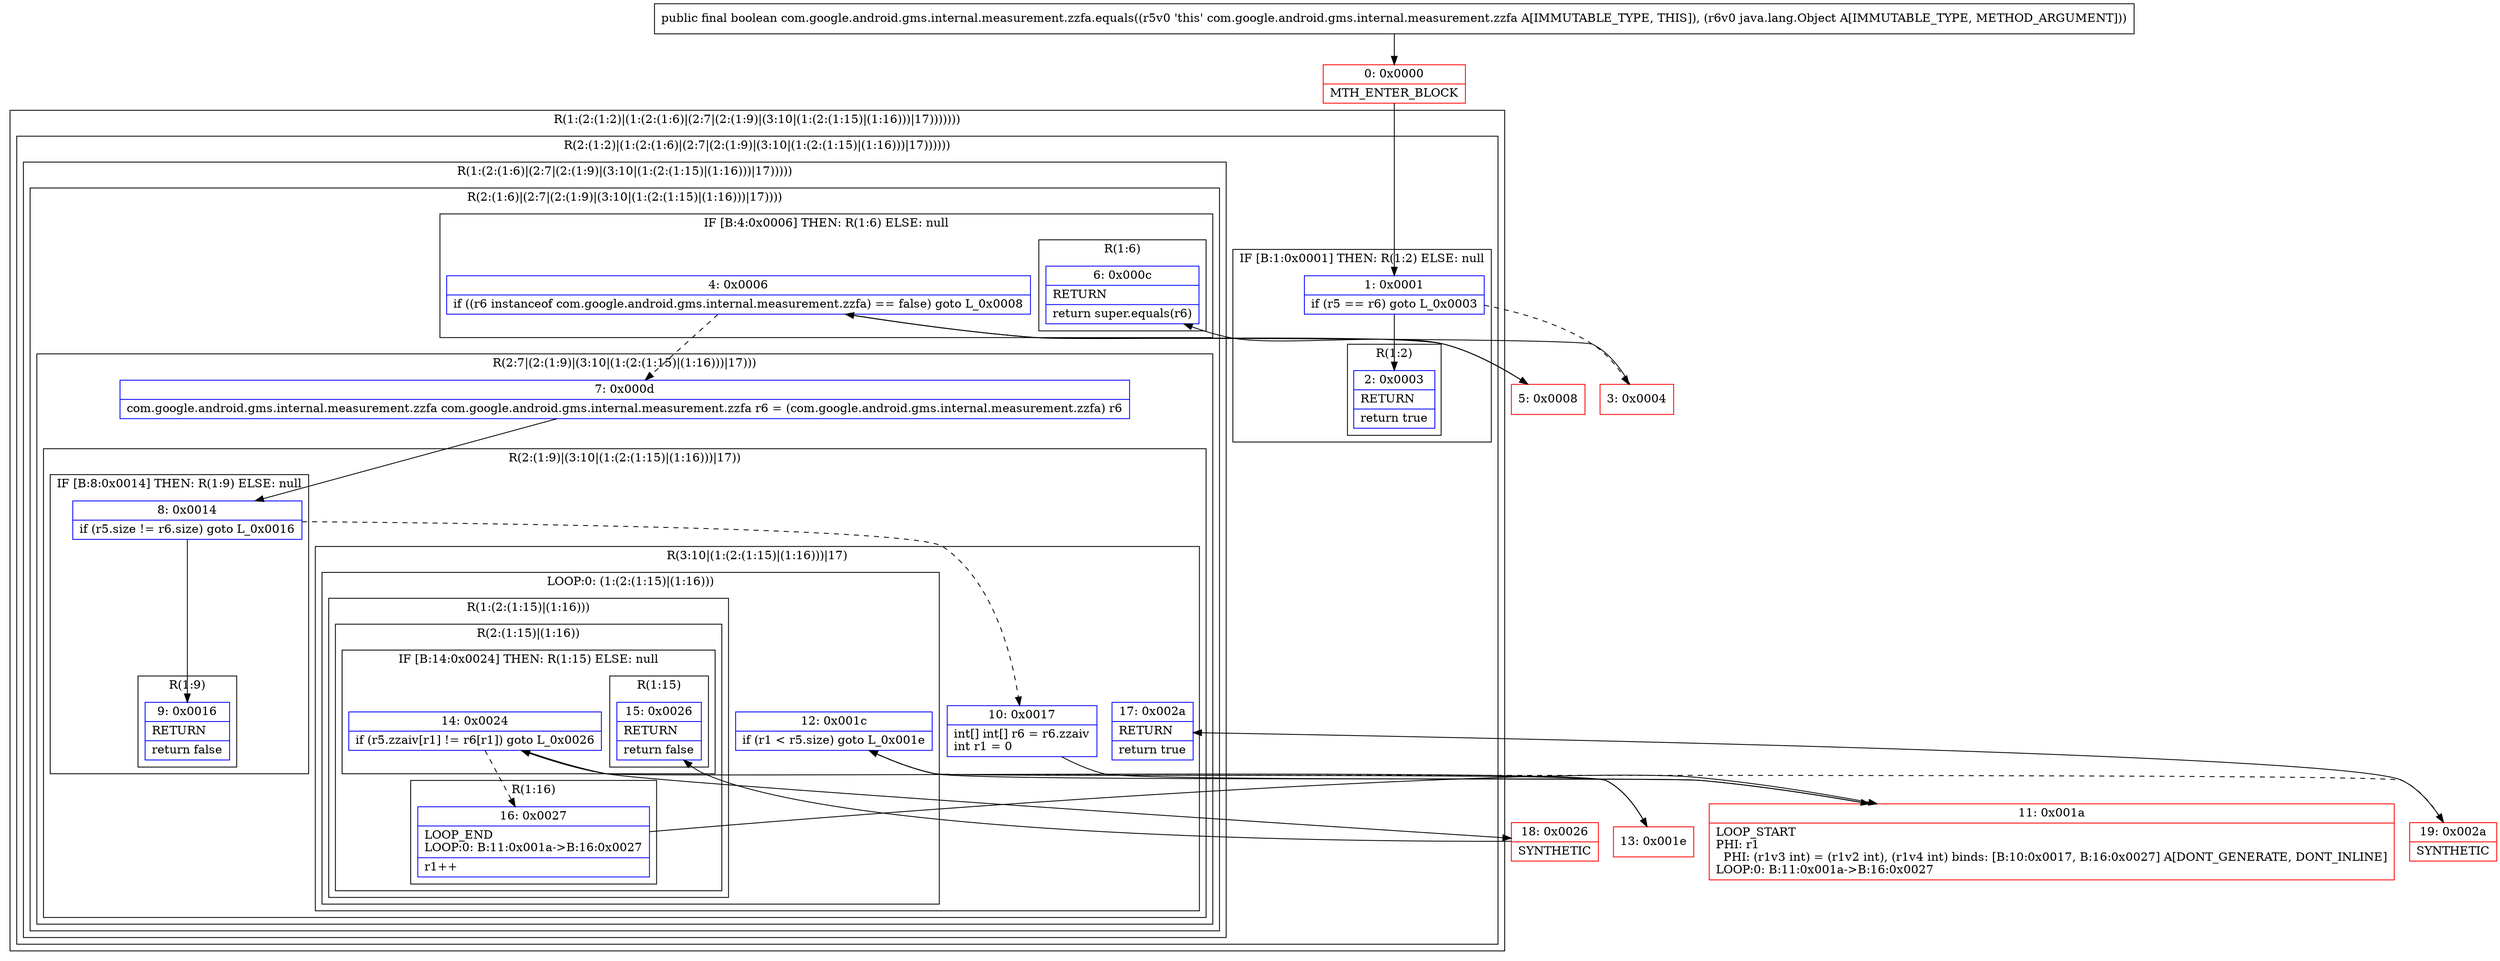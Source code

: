 digraph "CFG forcom.google.android.gms.internal.measurement.zzfa.equals(Ljava\/lang\/Object;)Z" {
subgraph cluster_Region_1087898459 {
label = "R(1:(2:(1:2)|(1:(2:(1:6)|(2:7|(2:(1:9)|(3:10|(1:(2:(1:15)|(1:16)))|17)))))))";
node [shape=record,color=blue];
subgraph cluster_Region_300170750 {
label = "R(2:(1:2)|(1:(2:(1:6)|(2:7|(2:(1:9)|(3:10|(1:(2:(1:15)|(1:16)))|17))))))";
node [shape=record,color=blue];
subgraph cluster_IfRegion_321478758 {
label = "IF [B:1:0x0001] THEN: R(1:2) ELSE: null";
node [shape=record,color=blue];
Node_1 [shape=record,label="{1\:\ 0x0001|if (r5 == r6) goto L_0x0003\l}"];
subgraph cluster_Region_16840546 {
label = "R(1:2)";
node [shape=record,color=blue];
Node_2 [shape=record,label="{2\:\ 0x0003|RETURN\l|return true\l}"];
}
}
subgraph cluster_Region_29552322 {
label = "R(1:(2:(1:6)|(2:7|(2:(1:9)|(3:10|(1:(2:(1:15)|(1:16)))|17)))))";
node [shape=record,color=blue];
subgraph cluster_Region_830023881 {
label = "R(2:(1:6)|(2:7|(2:(1:9)|(3:10|(1:(2:(1:15)|(1:16)))|17))))";
node [shape=record,color=blue];
subgraph cluster_IfRegion_1770734800 {
label = "IF [B:4:0x0006] THEN: R(1:6) ELSE: null";
node [shape=record,color=blue];
Node_4 [shape=record,label="{4\:\ 0x0006|if ((r6 instanceof com.google.android.gms.internal.measurement.zzfa) == false) goto L_0x0008\l}"];
subgraph cluster_Region_1865815396 {
label = "R(1:6)";
node [shape=record,color=blue];
Node_6 [shape=record,label="{6\:\ 0x000c|RETURN\l|return super.equals(r6)\l}"];
}
}
subgraph cluster_Region_264588602 {
label = "R(2:7|(2:(1:9)|(3:10|(1:(2:(1:15)|(1:16)))|17)))";
node [shape=record,color=blue];
Node_7 [shape=record,label="{7\:\ 0x000d|com.google.android.gms.internal.measurement.zzfa com.google.android.gms.internal.measurement.zzfa r6 = (com.google.android.gms.internal.measurement.zzfa) r6\l}"];
subgraph cluster_Region_2039763646 {
label = "R(2:(1:9)|(3:10|(1:(2:(1:15)|(1:16)))|17))";
node [shape=record,color=blue];
subgraph cluster_IfRegion_1313514146 {
label = "IF [B:8:0x0014] THEN: R(1:9) ELSE: null";
node [shape=record,color=blue];
Node_8 [shape=record,label="{8\:\ 0x0014|if (r5.size != r6.size) goto L_0x0016\l}"];
subgraph cluster_Region_30605861 {
label = "R(1:9)";
node [shape=record,color=blue];
Node_9 [shape=record,label="{9\:\ 0x0016|RETURN\l|return false\l}"];
}
}
subgraph cluster_Region_1514380540 {
label = "R(3:10|(1:(2:(1:15)|(1:16)))|17)";
node [shape=record,color=blue];
Node_10 [shape=record,label="{10\:\ 0x0017|int[] int[] r6 = r6.zzaiv\lint r1 = 0\l}"];
subgraph cluster_LoopRegion_831769491 {
label = "LOOP:0: (1:(2:(1:15)|(1:16)))";
node [shape=record,color=blue];
Node_12 [shape=record,label="{12\:\ 0x001c|if (r1 \< r5.size) goto L_0x001e\l}"];
subgraph cluster_Region_843934475 {
label = "R(1:(2:(1:15)|(1:16)))";
node [shape=record,color=blue];
subgraph cluster_Region_1829750035 {
label = "R(2:(1:15)|(1:16))";
node [shape=record,color=blue];
subgraph cluster_IfRegion_345696423 {
label = "IF [B:14:0x0024] THEN: R(1:15) ELSE: null";
node [shape=record,color=blue];
Node_14 [shape=record,label="{14\:\ 0x0024|if (r5.zzaiv[r1] != r6[r1]) goto L_0x0026\l}"];
subgraph cluster_Region_919960494 {
label = "R(1:15)";
node [shape=record,color=blue];
Node_15 [shape=record,label="{15\:\ 0x0026|RETURN\l|return false\l}"];
}
}
subgraph cluster_Region_710353073 {
label = "R(1:16)";
node [shape=record,color=blue];
Node_16 [shape=record,label="{16\:\ 0x0027|LOOP_END\lLOOP:0: B:11:0x001a\-\>B:16:0x0027\l|r1++\l}"];
}
}
}
}
Node_17 [shape=record,label="{17\:\ 0x002a|RETURN\l|return true\l}"];
}
}
}
}
}
}
}
Node_0 [shape=record,color=red,label="{0\:\ 0x0000|MTH_ENTER_BLOCK\l}"];
Node_3 [shape=record,color=red,label="{3\:\ 0x0004}"];
Node_5 [shape=record,color=red,label="{5\:\ 0x0008}"];
Node_11 [shape=record,color=red,label="{11\:\ 0x001a|LOOP_START\lPHI: r1 \l  PHI: (r1v3 int) = (r1v2 int), (r1v4 int) binds: [B:10:0x0017, B:16:0x0027] A[DONT_GENERATE, DONT_INLINE]\lLOOP:0: B:11:0x001a\-\>B:16:0x0027\l}"];
Node_13 [shape=record,color=red,label="{13\:\ 0x001e}"];
Node_18 [shape=record,color=red,label="{18\:\ 0x0026|SYNTHETIC\l}"];
Node_19 [shape=record,color=red,label="{19\:\ 0x002a|SYNTHETIC\l}"];
MethodNode[shape=record,label="{public final boolean com.google.android.gms.internal.measurement.zzfa.equals((r5v0 'this' com.google.android.gms.internal.measurement.zzfa A[IMMUTABLE_TYPE, THIS]), (r6v0 java.lang.Object A[IMMUTABLE_TYPE, METHOD_ARGUMENT])) }"];
MethodNode -> Node_0;
Node_1 -> Node_2;
Node_1 -> Node_3[style=dashed];
Node_4 -> Node_5;
Node_4 -> Node_7[style=dashed];
Node_7 -> Node_8;
Node_8 -> Node_9;
Node_8 -> Node_10[style=dashed];
Node_10 -> Node_11;
Node_12 -> Node_13;
Node_12 -> Node_19[style=dashed];
Node_14 -> Node_16[style=dashed];
Node_14 -> Node_18;
Node_16 -> Node_11;
Node_0 -> Node_1;
Node_3 -> Node_4;
Node_5 -> Node_6;
Node_11 -> Node_12;
Node_13 -> Node_14;
Node_18 -> Node_15;
Node_19 -> Node_17;
}

